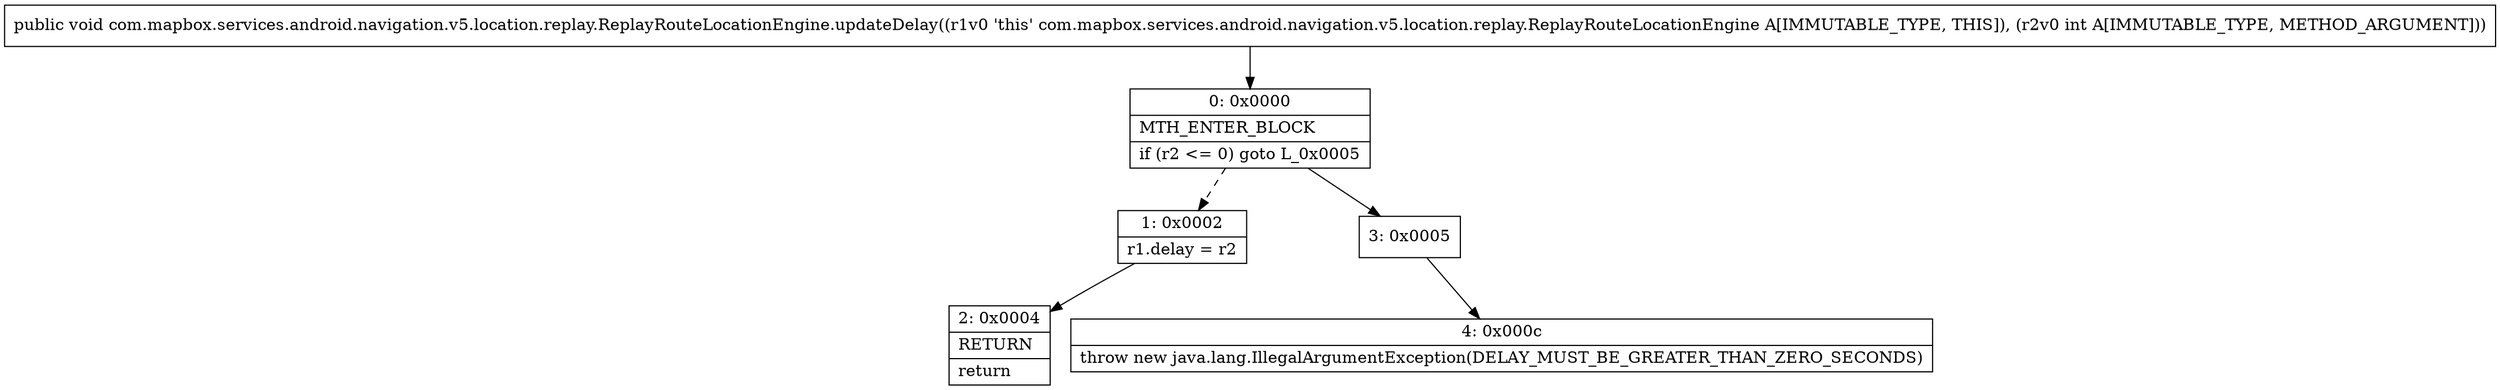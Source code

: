 digraph "CFG forcom.mapbox.services.android.navigation.v5.location.replay.ReplayRouteLocationEngine.updateDelay(I)V" {
Node_0 [shape=record,label="{0\:\ 0x0000|MTH_ENTER_BLOCK\l|if (r2 \<= 0) goto L_0x0005\l}"];
Node_1 [shape=record,label="{1\:\ 0x0002|r1.delay = r2\l}"];
Node_2 [shape=record,label="{2\:\ 0x0004|RETURN\l|return\l}"];
Node_3 [shape=record,label="{3\:\ 0x0005}"];
Node_4 [shape=record,label="{4\:\ 0x000c|throw new java.lang.IllegalArgumentException(DELAY_MUST_BE_GREATER_THAN_ZERO_SECONDS)\l}"];
MethodNode[shape=record,label="{public void com.mapbox.services.android.navigation.v5.location.replay.ReplayRouteLocationEngine.updateDelay((r1v0 'this' com.mapbox.services.android.navigation.v5.location.replay.ReplayRouteLocationEngine A[IMMUTABLE_TYPE, THIS]), (r2v0 int A[IMMUTABLE_TYPE, METHOD_ARGUMENT])) }"];
MethodNode -> Node_0;
Node_0 -> Node_1[style=dashed];
Node_0 -> Node_3;
Node_1 -> Node_2;
Node_3 -> Node_4;
}

